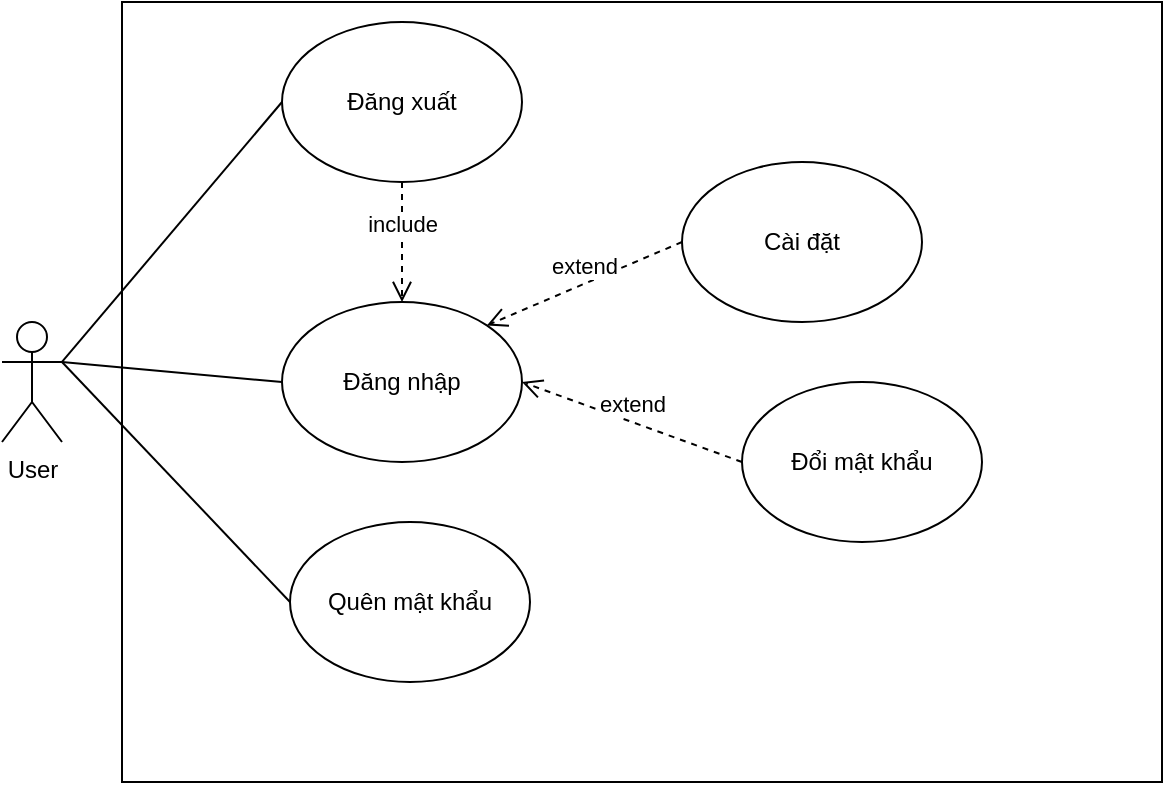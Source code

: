 <mxfile version="27.1.1">
  <diagram name="Trang-1" id="9Pps_Y45ls3U35IKD9cY">
    <mxGraphModel dx="837" dy="431" grid="1" gridSize="10" guides="1" tooltips="1" connect="1" arrows="1" fold="1" page="1" pageScale="1" pageWidth="827" pageHeight="1169" math="0" shadow="0">
      <root>
        <mxCell id="0" />
        <mxCell id="1" parent="0" />
        <mxCell id="eUwJB693RIlc8PY_Pesp-1" value="User" style="shape=umlActor;verticalLabelPosition=bottom;verticalAlign=top;html=1;outlineConnect=0;" vertex="1" parent="1">
          <mxGeometry x="150" y="220" width="30" height="60" as="geometry" />
        </mxCell>
        <mxCell id="eUwJB693RIlc8PY_Pesp-2" value="" style="rounded=0;whiteSpace=wrap;html=1;" vertex="1" parent="1">
          <mxGeometry x="210" y="60" width="520" height="390" as="geometry" />
        </mxCell>
        <mxCell id="eUwJB693RIlc8PY_Pesp-3" value="Đăng xuất" style="ellipse;whiteSpace=wrap;html=1;" vertex="1" parent="1">
          <mxGeometry x="290" y="70" width="120" height="80" as="geometry" />
        </mxCell>
        <mxCell id="eUwJB693RIlc8PY_Pesp-4" value="Cài đặt" style="ellipse;whiteSpace=wrap;html=1;" vertex="1" parent="1">
          <mxGeometry x="490" y="140" width="120" height="80" as="geometry" />
        </mxCell>
        <mxCell id="eUwJB693RIlc8PY_Pesp-5" value="Đăng nhập" style="ellipse;whiteSpace=wrap;html=1;" vertex="1" parent="1">
          <mxGeometry x="290" y="210" width="120" height="80" as="geometry" />
        </mxCell>
        <mxCell id="eUwJB693RIlc8PY_Pesp-6" value="Đổi mật khẩu" style="ellipse;whiteSpace=wrap;html=1;" vertex="1" parent="1">
          <mxGeometry x="520" y="250" width="120" height="80" as="geometry" />
        </mxCell>
        <mxCell id="eUwJB693RIlc8PY_Pesp-7" value="Quên mật khẩu" style="ellipse;whiteSpace=wrap;html=1;" vertex="1" parent="1">
          <mxGeometry x="294" y="320" width="120" height="80" as="geometry" />
        </mxCell>
        <mxCell id="eUwJB693RIlc8PY_Pesp-9" value="extend" style="html=1;verticalAlign=bottom;endArrow=open;dashed=1;endSize=8;curved=0;rounded=0;entryX=1;entryY=0;entryDx=0;entryDy=0;exitX=0;exitY=0.5;exitDx=0;exitDy=0;" edge="1" parent="1" source="eUwJB693RIlc8PY_Pesp-4" target="eUwJB693RIlc8PY_Pesp-5">
          <mxGeometry relative="1" as="geometry">
            <mxPoint x="600" y="300" as="sourcePoint" />
            <mxPoint x="520" y="300" as="targetPoint" />
          </mxGeometry>
        </mxCell>
        <mxCell id="eUwJB693RIlc8PY_Pesp-11" value="include" style="html=1;verticalAlign=bottom;endArrow=open;dashed=1;endSize=8;curved=0;rounded=0;entryX=0.5;entryY=0;entryDx=0;entryDy=0;exitX=0.5;exitY=1;exitDx=0;exitDy=0;" edge="1" parent="1" source="eUwJB693RIlc8PY_Pesp-3" target="eUwJB693RIlc8PY_Pesp-5">
          <mxGeometry relative="1" as="geometry">
            <mxPoint x="538" y="210" as="sourcePoint" />
            <mxPoint x="440" y="252" as="targetPoint" />
          </mxGeometry>
        </mxCell>
        <mxCell id="eUwJB693RIlc8PY_Pesp-13" value="extend" style="html=1;verticalAlign=bottom;endArrow=open;dashed=1;endSize=8;curved=0;rounded=0;entryX=1;entryY=0.5;entryDx=0;entryDy=0;exitX=0;exitY=0.5;exitDx=0;exitDy=0;" edge="1" parent="1" source="eUwJB693RIlc8PY_Pesp-6" target="eUwJB693RIlc8PY_Pesp-5">
          <mxGeometry relative="1" as="geometry">
            <mxPoint x="550" y="360" as="sourcePoint" />
            <mxPoint x="470" y="300" as="targetPoint" />
          </mxGeometry>
        </mxCell>
        <mxCell id="eUwJB693RIlc8PY_Pesp-14" value="" style="endArrow=none;html=1;rounded=0;exitX=1;exitY=0.333;exitDx=0;exitDy=0;exitPerimeter=0;entryX=0;entryY=0.5;entryDx=0;entryDy=0;" edge="1" parent="1" source="eUwJB693RIlc8PY_Pesp-1" target="eUwJB693RIlc8PY_Pesp-5">
          <mxGeometry width="50" height="50" relative="1" as="geometry">
            <mxPoint x="530" y="330" as="sourcePoint" />
            <mxPoint x="290" y="250" as="targetPoint" />
          </mxGeometry>
        </mxCell>
        <mxCell id="eUwJB693RIlc8PY_Pesp-15" value="" style="endArrow=none;html=1;rounded=0;exitX=1;exitY=0.333;exitDx=0;exitDy=0;exitPerimeter=0;entryX=0;entryY=0.5;entryDx=0;entryDy=0;" edge="1" parent="1" source="eUwJB693RIlc8PY_Pesp-1" target="eUwJB693RIlc8PY_Pesp-7">
          <mxGeometry width="50" height="50" relative="1" as="geometry">
            <mxPoint x="260" y="260" as="sourcePoint" />
            <mxPoint x="370" y="250" as="targetPoint" />
          </mxGeometry>
        </mxCell>
        <mxCell id="eUwJB693RIlc8PY_Pesp-16" value="" style="endArrow=none;html=1;rounded=0;exitX=1;exitY=0.333;exitDx=0;exitDy=0;exitPerimeter=0;entryX=0;entryY=0.5;entryDx=0;entryDy=0;" edge="1" parent="1" source="eUwJB693RIlc8PY_Pesp-1" target="eUwJB693RIlc8PY_Pesp-3">
          <mxGeometry width="50" height="50" relative="1" as="geometry">
            <mxPoint x="290" y="250" as="sourcePoint" />
            <mxPoint x="400" y="260" as="targetPoint" />
          </mxGeometry>
        </mxCell>
      </root>
    </mxGraphModel>
  </diagram>
</mxfile>

